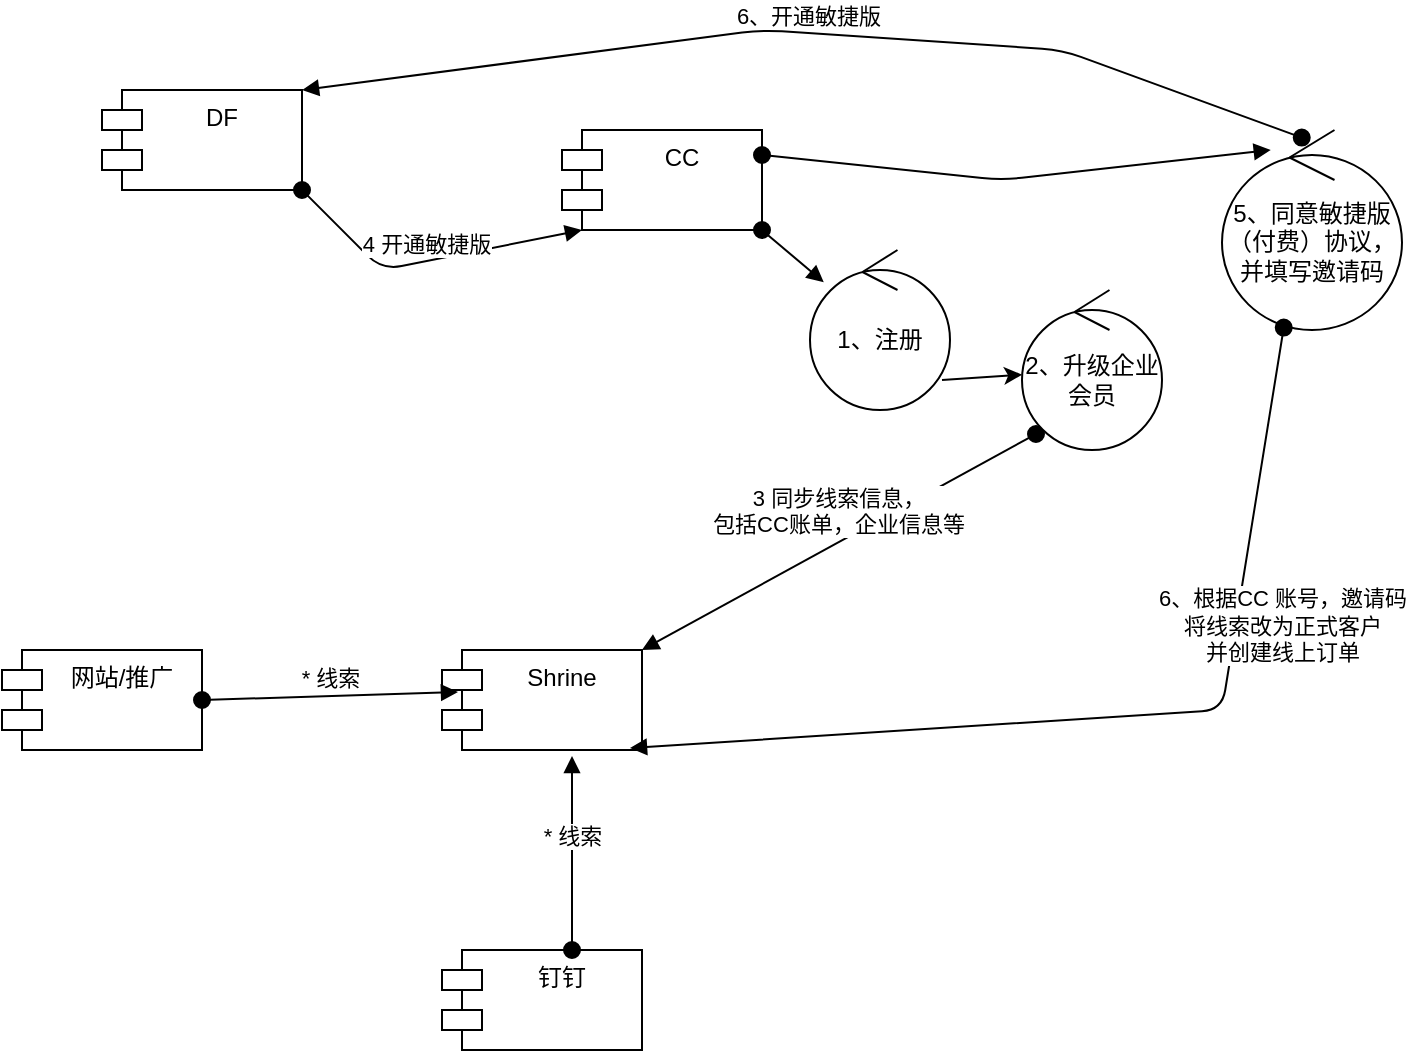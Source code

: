 <mxfile version="14.6.6" type="github" pages="3">
  <diagram id="p26OXxuvKFpikFnFWBYx" name="总体流程">
    <mxGraphModel dx="1166" dy="658" grid="1" gridSize="10" guides="1" tooltips="1" connect="1" arrows="1" fold="1" page="1" pageScale="1" pageWidth="827" pageHeight="1169" math="0" shadow="0">
      <root>
        <mxCell id="0" />
        <mxCell id="1" parent="0" />
        <mxCell id="fn6K2neiFV15tlPslCsQ-2" value="DF" style="shape=module;align=left;spacingLeft=20;align=center;verticalAlign=top;" parent="1" vertex="1">
          <mxGeometry x="60" y="70" width="100" height="50" as="geometry" />
        </mxCell>
        <mxCell id="fn6K2neiFV15tlPslCsQ-3" value="CC" style="shape=module;align=left;spacingLeft=20;align=center;verticalAlign=top;" parent="1" vertex="1">
          <mxGeometry x="290" y="90" width="100" height="50" as="geometry" />
        </mxCell>
        <mxCell id="fn6K2neiFV15tlPslCsQ-4" value="Shrine&#xa;" style="shape=module;align=left;spacingLeft=20;align=center;verticalAlign=top;" parent="1" vertex="1">
          <mxGeometry x="230" y="350" width="100" height="50" as="geometry" />
        </mxCell>
        <mxCell id="fn6K2neiFV15tlPslCsQ-5" value="4 开通敏捷版" style="html=1;verticalAlign=bottom;startArrow=oval;startFill=1;endArrow=block;startSize=8;exitX=1;exitY=1;exitDx=0;exitDy=0;entryX=0;entryY=1;entryDx=10;entryDy=0;entryPerimeter=0;" parent="1" source="fn6K2neiFV15tlPslCsQ-2" target="fn6K2neiFV15tlPslCsQ-3" edge="1">
          <mxGeometry width="60" relative="1" as="geometry">
            <mxPoint x="330" y="290" as="sourcePoint" />
            <mxPoint x="390" y="290" as="targetPoint" />
            <Array as="points">
              <mxPoint x="200" y="160" />
            </Array>
          </mxGeometry>
        </mxCell>
        <mxCell id="fn6K2neiFV15tlPslCsQ-7" value="1、注册" style="ellipse;shape=umlControl;whiteSpace=wrap;html=1;" parent="1" vertex="1">
          <mxGeometry x="414" y="150" width="70" height="80" as="geometry" />
        </mxCell>
        <mxCell id="fn6K2neiFV15tlPslCsQ-8" value="5、同意敏捷版（付费）协议，并填写邀请码" style="ellipse;shape=umlControl;whiteSpace=wrap;html=1;" parent="1" vertex="1">
          <mxGeometry x="620" y="90" width="90" height="100" as="geometry" />
        </mxCell>
        <mxCell id="fn6K2neiFV15tlPslCsQ-9" value="3 同步线索信息，&lt;br&gt;包括CC账单，企业信息等" style="html=1;verticalAlign=bottom;startArrow=oval;startFill=1;endArrow=block;startSize=8;exitX=0.1;exitY=0.9;exitDx=0;exitDy=0;exitPerimeter=0;entryX=1;entryY=0;entryDx=0;entryDy=0;" parent="1" source="M7CvfDQz2JmmA1tjWxYY-1" target="fn6K2neiFV15tlPslCsQ-4" edge="1">
          <mxGeometry width="60" relative="1" as="geometry">
            <mxPoint x="380" y="330" as="sourcePoint" />
            <mxPoint x="440" y="330" as="targetPoint" />
          </mxGeometry>
        </mxCell>
        <mxCell id="fn6K2neiFV15tlPslCsQ-10" value="6、根据CC 账号，邀请码&lt;br&gt;将线索改为正式客户&lt;br&gt;并创建线上订单" style="html=1;verticalAlign=bottom;startArrow=oval;startFill=1;endArrow=block;startSize=8;exitX=0.343;exitY=0.988;exitDx=0;exitDy=0;exitPerimeter=0;entryX=0.94;entryY=0.98;entryDx=0;entryDy=0;entryPerimeter=0;" parent="1" source="fn6K2neiFV15tlPslCsQ-8" target="fn6K2neiFV15tlPslCsQ-4" edge="1">
          <mxGeometry x="-0.31" y="26" width="60" relative="1" as="geometry">
            <mxPoint x="380" y="330" as="sourcePoint" />
            <mxPoint x="440" y="330" as="targetPoint" />
            <Array as="points">
              <mxPoint x="620" y="380" />
            </Array>
            <mxPoint as="offset" />
          </mxGeometry>
        </mxCell>
        <mxCell id="fn6K2neiFV15tlPslCsQ-13" value="" style="html=1;verticalAlign=bottom;startArrow=oval;startFill=1;endArrow=block;startSize=8;exitX=1;exitY=0.25;exitDx=0;exitDy=0;entryX=0.271;entryY=0.1;entryDx=0;entryDy=0;entryPerimeter=0;" parent="1" source="fn6K2neiFV15tlPslCsQ-3" target="fn6K2neiFV15tlPslCsQ-8" edge="1">
          <mxGeometry x="0.176" y="-41" width="60" relative="1" as="geometry">
            <mxPoint x="380" y="330" as="sourcePoint" />
            <mxPoint x="440" y="330" as="targetPoint" />
            <Array as="points">
              <mxPoint x="510" y="115" />
            </Array>
            <mxPoint as="offset" />
          </mxGeometry>
        </mxCell>
        <mxCell id="fn6K2neiFV15tlPslCsQ-19" value="" style="html=1;verticalAlign=bottom;startArrow=oval;startFill=1;endArrow=block;startSize=8;exitX=1;exitY=1;exitDx=0;exitDy=0;" parent="1" source="fn6K2neiFV15tlPslCsQ-3" target="fn6K2neiFV15tlPslCsQ-7" edge="1">
          <mxGeometry width="60" relative="1" as="geometry">
            <mxPoint x="210" y="210" as="sourcePoint" />
            <mxPoint x="270" y="210" as="targetPoint" />
          </mxGeometry>
        </mxCell>
        <mxCell id="fn6K2neiFV15tlPslCsQ-20" value="6、开通敏捷版" style="html=1;verticalAlign=bottom;startArrow=oval;startFill=1;endArrow=block;startSize=8;exitX=0.443;exitY=0.038;exitDx=0;exitDy=0;exitPerimeter=0;entryX=1;entryY=0;entryDx=0;entryDy=0;" parent="1" source="fn6K2neiFV15tlPslCsQ-8" target="fn6K2neiFV15tlPslCsQ-2" edge="1">
          <mxGeometry width="60" relative="1" as="geometry">
            <mxPoint x="380" y="330" as="sourcePoint" />
            <mxPoint x="440" y="330" as="targetPoint" />
            <Array as="points">
              <mxPoint x="540" y="50" />
              <mxPoint x="390" y="40" />
            </Array>
          </mxGeometry>
        </mxCell>
        <mxCell id="YYrukVOZL_YZWq7wN4cl-1" value="钉钉" style="shape=module;align=left;spacingLeft=20;align=center;verticalAlign=top;" parent="1" vertex="1">
          <mxGeometry x="230" y="500" width="100" height="50" as="geometry" />
        </mxCell>
        <mxCell id="YYrukVOZL_YZWq7wN4cl-2" value="* 线索" style="html=1;verticalAlign=bottom;startArrow=oval;startFill=1;endArrow=block;startSize=8;entryX=0.65;entryY=1.06;entryDx=0;entryDy=0;entryPerimeter=0;exitX=0.65;exitY=0;exitDx=0;exitDy=0;exitPerimeter=0;" parent="1" source="YYrukVOZL_YZWq7wN4cl-1" target="fn6K2neiFV15tlPslCsQ-4" edge="1">
          <mxGeometry width="60" relative="1" as="geometry">
            <mxPoint x="250" y="500" as="sourcePoint" />
            <mxPoint x="310" y="500" as="targetPoint" />
          </mxGeometry>
        </mxCell>
        <mxCell id="YYrukVOZL_YZWq7wN4cl-3" value="网站/推广" style="shape=module;align=left;spacingLeft=20;align=center;verticalAlign=top;" parent="1" vertex="1">
          <mxGeometry x="10" y="350" width="100" height="50" as="geometry" />
        </mxCell>
        <mxCell id="YYrukVOZL_YZWq7wN4cl-4" value="* 线索" style="html=1;verticalAlign=bottom;startArrow=oval;startFill=1;endArrow=block;startSize=8;entryX=0.08;entryY=0.42;entryDx=0;entryDy=0;entryPerimeter=0;exitX=1;exitY=0.5;exitDx=0;exitDy=0;" parent="1" source="YYrukVOZL_YZWq7wN4cl-3" target="fn6K2neiFV15tlPslCsQ-4" edge="1">
          <mxGeometry width="60" relative="1" as="geometry">
            <mxPoint x="120" y="370" as="sourcePoint" />
            <mxPoint x="180" y="370" as="targetPoint" />
          </mxGeometry>
        </mxCell>
        <mxCell id="M7CvfDQz2JmmA1tjWxYY-1" value="2、升级企业&lt;br&gt;会员" style="ellipse;shape=umlControl;whiteSpace=wrap;html=1;" parent="1" vertex="1">
          <mxGeometry x="520" y="170" width="70" height="80" as="geometry" />
        </mxCell>
        <mxCell id="M7CvfDQz2JmmA1tjWxYY-2" value="" style="endArrow=classic;html=1;" parent="1" target="M7CvfDQz2JmmA1tjWxYY-1" edge="1">
          <mxGeometry width="50" height="50" relative="1" as="geometry">
            <mxPoint x="480" y="215" as="sourcePoint" />
            <mxPoint x="530" y="165" as="targetPoint" />
          </mxGeometry>
        </mxCell>
      </root>
    </mxGraphModel>
  </diagram>
  <diagram id="7W4tZX0c8EKojsXoZwvv" name="CC敏捷版协议同步Shrine流程">
    <mxGraphModel dx="1166" dy="658" grid="1" gridSize="10" guides="1" tooltips="1" connect="1" arrows="1" fold="1" page="1" pageScale="1" pageWidth="827" pageHeight="1169" math="0" shadow="0">
      <root>
        <mxCell id="7IonkL6gLyRd44jJAMne-0" />
        <mxCell id="7IonkL6gLyRd44jJAMne-1" parent="7IonkL6gLyRd44jJAMne-0" />
        <mxCell id="7IonkL6gLyRd44jJAMne-18" value="" style="edgeStyle=orthogonalEdgeStyle;rounded=0;orthogonalLoop=1;jettySize=auto;html=1;" parent="7IonkL6gLyRd44jJAMne-1" source="7IonkL6gLyRd44jJAMne-2" target="7IonkL6gLyRd44jJAMne-3" edge="1">
          <mxGeometry relative="1" as="geometry" />
        </mxCell>
        <mxCell id="7IonkL6gLyRd44jJAMne-2" value="" style="verticalLabelPosition=bottom;verticalAlign=top;html=1;shape=hexagon;perimeter=hexagonPerimeter2;arcSize=6;size=0.27;" parent="7IonkL6gLyRd44jJAMne-1" vertex="1">
          <mxGeometry x="117.5" y="70" width="65" height="40" as="geometry" />
        </mxCell>
        <mxCell id="7IonkL6gLyRd44jJAMne-19" value="" style="edgeStyle=orthogonalEdgeStyle;rounded=0;orthogonalLoop=1;jettySize=auto;html=1;" parent="7IonkL6gLyRd44jJAMne-1" source="7IonkL6gLyRd44jJAMne-3" target="7IonkL6gLyRd44jJAMne-4" edge="1">
          <mxGeometry relative="1" as="geometry" />
        </mxCell>
        <mxCell id="7IonkL6gLyRd44jJAMne-3" value="根据CC账号&lt;br&gt;查找客户" style="rounded=1;whiteSpace=wrap;html=1;absoluteArcSize=1;arcSize=14;strokeWidth=2;" parent="7IonkL6gLyRd44jJAMne-1" vertex="1">
          <mxGeometry x="95" y="150" width="110" height="50" as="geometry" />
        </mxCell>
        <mxCell id="7IonkL6gLyRd44jJAMne-20" value="" style="edgeStyle=orthogonalEdgeStyle;rounded=0;orthogonalLoop=1;jettySize=auto;html=1;" parent="7IonkL6gLyRd44jJAMne-1" source="7IonkL6gLyRd44jJAMne-4" target="7IonkL6gLyRd44jJAMne-9" edge="1">
          <mxGeometry relative="1" as="geometry" />
        </mxCell>
        <mxCell id="7IonkL6gLyRd44jJAMne-24" value="否" style="edgeLabel;html=1;align=center;verticalAlign=middle;resizable=0;points=[];" parent="7IonkL6gLyRd44jJAMne-20" vertex="1" connectable="0">
          <mxGeometry x="-0.022" relative="1" as="geometry">
            <mxPoint as="offset" />
          </mxGeometry>
        </mxCell>
        <mxCell id="7IonkL6gLyRd44jJAMne-22" value="" style="edgeStyle=orthogonalEdgeStyle;rounded=0;orthogonalLoop=1;jettySize=auto;html=1;entryX=0;entryY=0.5;entryDx=0;entryDy=0;" parent="7IonkL6gLyRd44jJAMne-1" source="7IonkL6gLyRd44jJAMne-4" target="7IonkL6gLyRd44jJAMne-13" edge="1">
          <mxGeometry relative="1" as="geometry">
            <mxPoint x="295" y="255" as="targetPoint" />
          </mxGeometry>
        </mxCell>
        <mxCell id="7IonkL6gLyRd44jJAMne-23" value="是" style="edgeLabel;html=1;align=center;verticalAlign=middle;resizable=0;points=[];" parent="7IonkL6gLyRd44jJAMne-22" vertex="1" connectable="0">
          <mxGeometry x="-0.25" relative="1" as="geometry">
            <mxPoint as="offset" />
          </mxGeometry>
        </mxCell>
        <mxCell id="7IonkL6gLyRd44jJAMne-4" value="正式客户是否存在" style="strokeWidth=2;html=1;shape=mxgraph.flowchart.decision;whiteSpace=wrap;" parent="7IonkL6gLyRd44jJAMne-1" vertex="1">
          <mxGeometry x="85" y="230" width="130" height="70" as="geometry" />
        </mxCell>
        <mxCell id="7IonkL6gLyRd44jJAMne-5" style="edgeStyle=orthogonalEdgeStyle;rounded=0;orthogonalLoop=1;jettySize=auto;html=1;exitX=0.5;exitY=1;exitDx=0;exitDy=0;" parent="7IonkL6gLyRd44jJAMne-1" source="7IonkL6gLyRd44jJAMne-3" target="7IonkL6gLyRd44jJAMne-3" edge="1">
          <mxGeometry relative="1" as="geometry" />
        </mxCell>
        <mxCell id="7IonkL6gLyRd44jJAMne-29" value="" style="edgeStyle=orthogonalEdgeStyle;rounded=0;orthogonalLoop=1;jettySize=auto;html=1;" parent="7IonkL6gLyRd44jJAMne-1" source="7IonkL6gLyRd44jJAMne-6" target="7IonkL6gLyRd44jJAMne-17" edge="1">
          <mxGeometry relative="1" as="geometry" />
        </mxCell>
        <mxCell id="7IonkL6gLyRd44jJAMne-33" value="否" style="edgeLabel;html=1;align=center;verticalAlign=middle;resizable=0;points=[];" parent="7IonkL6gLyRd44jJAMne-29" vertex="1" connectable="0">
          <mxGeometry x="-0.2" y="-2" relative="1" as="geometry">
            <mxPoint as="offset" />
          </mxGeometry>
        </mxCell>
        <mxCell id="7IonkL6gLyRd44jJAMne-30" style="edgeStyle=orthogonalEdgeStyle;rounded=0;orthogonalLoop=1;jettySize=auto;html=1;entryX=0;entryY=0.5;entryDx=0;entryDy=0;exitX=0.5;exitY=1;exitDx=0;exitDy=0;exitPerimeter=0;" parent="7IonkL6gLyRd44jJAMne-1" source="7IonkL6gLyRd44jJAMne-6" target="7IonkL6gLyRd44jJAMne-16" edge="1">
          <mxGeometry relative="1" as="geometry" />
        </mxCell>
        <mxCell id="7IonkL6gLyRd44jJAMne-34" value="是" style="edgeLabel;html=1;align=center;verticalAlign=middle;resizable=0;points=[];" parent="7IonkL6gLyRd44jJAMne-30" vertex="1" connectable="0">
          <mxGeometry x="-0.03" y="4" relative="1" as="geometry">
            <mxPoint as="offset" />
          </mxGeometry>
        </mxCell>
        <mxCell id="7IonkL6gLyRd44jJAMne-6" value="是否存在正式客户" style="strokeWidth=2;html=1;shape=mxgraph.flowchart.decision;whiteSpace=wrap;" parent="7IonkL6gLyRd44jJAMne-1" vertex="1">
          <mxGeometry x="85" y="585" width="130" height="70" as="geometry" />
        </mxCell>
        <mxCell id="7IonkL6gLyRd44jJAMne-25" value="" style="edgeStyle=orthogonalEdgeStyle;rounded=0;orthogonalLoop=1;jettySize=auto;html=1;" parent="7IonkL6gLyRd44jJAMne-1" source="7IonkL6gLyRd44jJAMne-9" target="7IonkL6gLyRd44jJAMne-10" edge="1">
          <mxGeometry relative="1" as="geometry" />
        </mxCell>
        <mxCell id="7IonkL6gLyRd44jJAMne-9" value="根据CC账号&lt;br&gt;查找线索" style="rounded=1;whiteSpace=wrap;html=1;absoluteArcSize=1;arcSize=14;strokeWidth=2;" parent="7IonkL6gLyRd44jJAMne-1" vertex="1">
          <mxGeometry x="95" y="340" width="110" height="50" as="geometry" />
        </mxCell>
        <mxCell id="7IonkL6gLyRd44jJAMne-26" value="" style="edgeStyle=orthogonalEdgeStyle;rounded=0;orthogonalLoop=1;jettySize=auto;html=1;" parent="7IonkL6gLyRd44jJAMne-1" source="7IonkL6gLyRd44jJAMne-10" target="7IonkL6gLyRd44jJAMne-15" edge="1">
          <mxGeometry relative="1" as="geometry" />
        </mxCell>
        <mxCell id="7IonkL6gLyRd44jJAMne-10" value="将线索变为&lt;br&gt;CC付费客户" style="rounded=1;whiteSpace=wrap;html=1;absoluteArcSize=1;arcSize=14;strokeWidth=2;" parent="7IonkL6gLyRd44jJAMne-1" vertex="1">
          <mxGeometry x="95" y="420" width="110" height="50" as="geometry" />
        </mxCell>
        <mxCell id="7IonkL6gLyRd44jJAMne-38" value="" style="edgeStyle=orthogonalEdgeStyle;rounded=0;orthogonalLoop=1;jettySize=auto;html=1;" parent="7IonkL6gLyRd44jJAMne-1" source="7IonkL6gLyRd44jJAMne-11" target="7IonkL6gLyRd44jJAMne-37" edge="1">
          <mxGeometry relative="1" as="geometry" />
        </mxCell>
        <mxCell id="7IonkL6gLyRd44jJAMne-11" value="创建正式客户等&lt;br&gt;CC线上合同订单" style="rounded=1;whiteSpace=wrap;html=1;absoluteArcSize=1;arcSize=14;strokeWidth=2;" parent="7IonkL6gLyRd44jJAMne-1" vertex="1">
          <mxGeometry x="480" y="240" width="110" height="50" as="geometry" />
        </mxCell>
        <mxCell id="7IonkL6gLyRd44jJAMne-36" value="" style="edgeStyle=orthogonalEdgeStyle;rounded=0;orthogonalLoop=1;jettySize=auto;html=1;" parent="7IonkL6gLyRd44jJAMne-1" source="7IonkL6gLyRd44jJAMne-13" target="7IonkL6gLyRd44jJAMne-11" edge="1">
          <mxGeometry relative="1" as="geometry" />
        </mxCell>
        <mxCell id="7IonkL6gLyRd44jJAMne-13" value="根据邀请码建立合作伙伴关系" style="rounded=1;whiteSpace=wrap;html=1;absoluteArcSize=1;arcSize=14;strokeWidth=2;" parent="7IonkL6gLyRd44jJAMne-1" vertex="1">
          <mxGeometry x="330" y="240" width="110" height="50" as="geometry" />
        </mxCell>
        <mxCell id="7IonkL6gLyRd44jJAMne-27" value="" style="edgeStyle=orthogonalEdgeStyle;rounded=0;orthogonalLoop=1;jettySize=auto;html=1;" parent="7IonkL6gLyRd44jJAMne-1" source="7IonkL6gLyRd44jJAMne-15" target="7IonkL6gLyRd44jJAMne-6" edge="1">
          <mxGeometry relative="1" as="geometry" />
        </mxCell>
        <mxCell id="7IonkL6gLyRd44jJAMne-15" value="审核" style="rounded=1;whiteSpace=wrap;html=1;absoluteArcSize=1;arcSize=14;strokeWidth=2;" parent="7IonkL6gLyRd44jJAMne-1" vertex="1">
          <mxGeometry x="95" y="500" width="110" height="50" as="geometry" />
        </mxCell>
        <mxCell id="7IonkL6gLyRd44jJAMne-35" style="edgeStyle=orthogonalEdgeStyle;rounded=0;orthogonalLoop=1;jettySize=auto;html=1;" parent="7IonkL6gLyRd44jJAMne-1" source="7IonkL6gLyRd44jJAMne-16" edge="1">
          <mxGeometry relative="1" as="geometry">
            <mxPoint x="430" y="290" as="targetPoint" />
            <Array as="points">
              <mxPoint x="430" y="705" />
            </Array>
          </mxGeometry>
        </mxCell>
        <mxCell id="7IonkL6gLyRd44jJAMne-16" value="合并CC付费客户与正式客户" style="rounded=1;whiteSpace=wrap;html=1;absoluteArcSize=1;arcSize=14;strokeWidth=2;" parent="7IonkL6gLyRd44jJAMne-1" vertex="1">
          <mxGeometry x="240" y="680" width="110" height="50" as="geometry" />
        </mxCell>
        <mxCell id="7IonkL6gLyRd44jJAMne-31" style="edgeStyle=orthogonalEdgeStyle;rounded=0;orthogonalLoop=1;jettySize=auto;html=1;entryX=0.082;entryY=1.02;entryDx=0;entryDy=0;entryPerimeter=0;" parent="7IonkL6gLyRd44jJAMne-1" source="7IonkL6gLyRd44jJAMne-17" target="7IonkL6gLyRd44jJAMne-13" edge="1">
          <mxGeometry relative="1" as="geometry">
            <mxPoint x="330" y="300" as="targetPoint" />
            <Array as="points">
              <mxPoint x="339" y="440" />
              <mxPoint x="339" y="440" />
            </Array>
          </mxGeometry>
        </mxCell>
        <mxCell id="7IonkL6gLyRd44jJAMne-17" value="将CC付费客户转为正式客户" style="rounded=1;whiteSpace=wrap;html=1;absoluteArcSize=1;arcSize=14;strokeWidth=2;" parent="7IonkL6gLyRd44jJAMne-1" vertex="1">
          <mxGeometry x="270" y="595" width="110" height="50" as="geometry" />
        </mxCell>
        <mxCell id="7IonkL6gLyRd44jJAMne-37" value="结束" style="strokeWidth=2;html=1;shape=mxgraph.flowchart.terminator;whiteSpace=wrap;" parent="7IonkL6gLyRd44jJAMne-1" vertex="1">
          <mxGeometry x="485" y="350" width="100" height="60" as="geometry" />
        </mxCell>
      </root>
    </mxGraphModel>
  </diagram>
  <diagram id="s2eAI-McfAKOSvNf37Uh" name="Page-3">
    <mxGraphModel dx="1166" dy="601" grid="1" gridSize="10" guides="1" tooltips="1" connect="1" arrows="1" fold="1" page="1" pageScale="1" pageWidth="827" pageHeight="1169" math="0" shadow="0">
      <root>
        <mxCell id="eS4F7z9ObR8BAr5QqwDx-0" />
        <mxCell id="eS4F7z9ObR8BAr5QqwDx-1" parent="eS4F7z9ObR8BAr5QqwDx-0" />
        <mxCell id="lc_Z10Xr1gztLmnMa_MX-0" value="OA" style="html=1;" vertex="1" parent="eS4F7z9ObR8BAr5QqwDx-1">
          <mxGeometry x="160" y="220" width="110" height="50" as="geometry" />
        </mxCell>
        <mxCell id="lc_Z10Xr1gztLmnMa_MX-1" value="Shrine" style="html=1;" vertex="1" parent="eS4F7z9ObR8BAr5QqwDx-1">
          <mxGeometry x="320" y="220" width="110" height="50" as="geometry" />
        </mxCell>
        <mxCell id="lc_Z10Xr1gztLmnMa_MX-2" value="Cloudcare" style="html=1;" vertex="1" parent="eS4F7z9ObR8BAr5QqwDx-1">
          <mxGeometry x="500" y="220" width="110" height="50" as="geometry" />
        </mxCell>
        <mxCell id="lc_Z10Xr1gztLmnMa_MX-3" value="Dataflux" style="html=1;" vertex="1" parent="eS4F7z9ObR8BAr5QqwDx-1">
          <mxGeometry x="650" y="220" width="110" height="50" as="geometry" />
        </mxCell>
        <mxCell id="lc_Z10Xr1gztLmnMa_MX-4" value="客户" style="shape=umlActor;verticalLabelPosition=bottom;verticalAlign=top;html=1;" vertex="1" parent="eS4F7z9ObR8BAr5QqwDx-1">
          <mxGeometry x="650" y="420" width="30" height="60" as="geometry" />
        </mxCell>
        <mxCell id="lc_Z10Xr1gztLmnMa_MX-7" value="公司员工" style="shape=umlActor;verticalLabelPosition=bottom;verticalAlign=top;html=1;" vertex="1" parent="eS4F7z9ObR8BAr5QqwDx-1">
          <mxGeometry x="250" y="380" width="30" height="60" as="geometry" />
        </mxCell>
        <mxCell id="lc_Z10Xr1gztLmnMa_MX-10" value="财务系统" style="html=1;" vertex="1" parent="eS4F7z9ObR8BAr5QqwDx-1">
          <mxGeometry x="10" y="220" width="110" height="50" as="geometry" />
        </mxCell>
        <mxCell id="lc_Z10Xr1gztLmnMa_MX-11" value="财务" style="shape=umlActor;verticalLabelPosition=bottom;verticalAlign=top;html=1;" vertex="1" parent="eS4F7z9ObR8BAr5QqwDx-1">
          <mxGeometry x="170" y="540" width="30" height="60" as="geometry" />
        </mxCell>
        <mxCell id="lc_Z10Xr1gztLmnMa_MX-12" value="业务" style="shape=umlActor;verticalLabelPosition=bottom;verticalAlign=top;html=1;" vertex="1" parent="eS4F7z9ObR8BAr5QqwDx-1">
          <mxGeometry x="250" y="540" width="30" height="60" as="geometry" />
        </mxCell>
        <mxCell id="lc_Z10Xr1gztLmnMa_MX-18" value="管理人员" style="shape=umlActor;verticalLabelPosition=bottom;verticalAlign=top;html=1;" vertex="1" parent="eS4F7z9ObR8BAr5QqwDx-1">
          <mxGeometry x="330" y="540" width="30" height="60" as="geometry" />
        </mxCell>
        <mxCell id="lc_Z10Xr1gztLmnMa_MX-23" value="" style="endArrow=block;dashed=1;endFill=0;endSize=12;html=1;" edge="1" parent="eS4F7z9ObR8BAr5QqwDx-1">
          <mxGeometry width="160" relative="1" as="geometry">
            <mxPoint x="200" y="530" as="sourcePoint" />
            <mxPoint x="240" y="460" as="targetPoint" />
          </mxGeometry>
        </mxCell>
        <mxCell id="lc_Z10Xr1gztLmnMa_MX-24" value="" style="endArrow=block;dashed=1;endFill=0;endSize=12;html=1;exitX=0.5;exitY=0;exitDx=0;exitDy=0;exitPerimeter=0;" edge="1" parent="eS4F7z9ObR8BAr5QqwDx-1" source="lc_Z10Xr1gztLmnMa_MX-12">
          <mxGeometry width="160" relative="1" as="geometry">
            <mxPoint x="270" y="580" as="sourcePoint" />
            <mxPoint x="260" y="460" as="targetPoint" />
          </mxGeometry>
        </mxCell>
        <mxCell id="lc_Z10Xr1gztLmnMa_MX-25" value="" style="endArrow=block;dashed=1;endFill=0;endSize=12;html=1;exitX=0.5;exitY=0;exitDx=0;exitDy=0;exitPerimeter=0;" edge="1" parent="eS4F7z9ObR8BAr5QqwDx-1" source="lc_Z10Xr1gztLmnMa_MX-18">
          <mxGeometry width="160" relative="1" as="geometry">
            <mxPoint x="260" y="600" as="sourcePoint" />
            <mxPoint x="280" y="460" as="targetPoint" />
          </mxGeometry>
        </mxCell>
        <mxCell id="lc_Z10Xr1gztLmnMa_MX-27" value="Use" style="endArrow=open;endSize=12;dashed=1;html=1;exitX=0.5;exitY=0;exitDx=0;exitDy=0;exitPerimeter=0;entryX=0.5;entryY=1;entryDx=0;entryDy=0;" edge="1" parent="eS4F7z9ObR8BAr5QqwDx-1" source="lc_Z10Xr1gztLmnMa_MX-4" target="lc_Z10Xr1gztLmnMa_MX-2">
          <mxGeometry width="160" relative="1" as="geometry">
            <mxPoint x="330" y="450" as="sourcePoint" />
            <mxPoint x="540" y="200" as="targetPoint" />
          </mxGeometry>
        </mxCell>
        <mxCell id="lc_Z10Xr1gztLmnMa_MX-28" value="Use" style="endArrow=open;endSize=12;dashed=1;html=1;exitX=0.75;exitY=0.1;exitDx=0;exitDy=0;exitPerimeter=0;entryX=0.5;entryY=1;entryDx=0;entryDy=0;" edge="1" parent="eS4F7z9ObR8BAr5QqwDx-1" source="lc_Z10Xr1gztLmnMa_MX-7" target="lc_Z10Xr1gztLmnMa_MX-1">
          <mxGeometry width="160" relative="1" as="geometry">
            <mxPoint x="475" y="420" as="sourcePoint" />
            <mxPoint x="550" y="210" as="targetPoint" />
          </mxGeometry>
        </mxCell>
        <mxCell id="lc_Z10Xr1gztLmnMa_MX-29" value="Use" style="endArrow=open;endSize=12;dashed=1;html=1;exitX=0.75;exitY=0.1;exitDx=0;exitDy=0;exitPerimeter=0;entryX=0.25;entryY=1;entryDx=0;entryDy=0;" edge="1" parent="eS4F7z9ObR8BAr5QqwDx-1" source="lc_Z10Xr1gztLmnMa_MX-4" target="lc_Z10Xr1gztLmnMa_MX-3">
          <mxGeometry width="160" relative="1" as="geometry">
            <mxPoint x="485" y="430" as="sourcePoint" />
            <mxPoint x="560" y="220" as="targetPoint" />
          </mxGeometry>
        </mxCell>
        <mxCell id="lc_Z10Xr1gztLmnMa_MX-30" value="Use" style="endArrow=open;endSize=12;dashed=1;html=1;exitX=0.3;exitY=-0.017;exitDx=0;exitDy=0;exitPerimeter=0;" edge="1" parent="eS4F7z9ObR8BAr5QqwDx-1" source="lc_Z10Xr1gztLmnMa_MX-7" target="lc_Z10Xr1gztLmnMa_MX-0">
          <mxGeometry width="160" relative="1" as="geometry">
            <mxPoint x="262.5" y="446" as="sourcePoint" />
            <mxPoint x="365" y="210" as="targetPoint" />
          </mxGeometry>
        </mxCell>
        <mxCell id="lc_Z10Xr1gztLmnMa_MX-31" value="Use" style="endArrow=open;endSize=12;dashed=1;html=1;entryX=0.75;entryY=1;entryDx=0;entryDy=0;" edge="1" parent="eS4F7z9ObR8BAr5QqwDx-1" target="lc_Z10Xr1gztLmnMa_MX-10">
          <mxGeometry width="160" relative="1" as="geometry">
            <mxPoint x="180" y="530" as="sourcePoint" />
            <mxPoint x="164.253" y="210" as="targetPoint" />
          </mxGeometry>
        </mxCell>
        <mxCell id="lc_Z10Xr1gztLmnMa_MX-34" value="" style="endArrow=block;startArrow=block;endFill=1;startFill=1;html=1;exitX=1;exitY=0.5;exitDx=0;exitDy=0;entryX=0;entryY=0.5;entryDx=0;entryDy=0;" edge="1" parent="eS4F7z9ObR8BAr5QqwDx-1" source="lc_Z10Xr1gztLmnMa_MX-1" target="lc_Z10Xr1gztLmnMa_MX-2">
          <mxGeometry width="160" relative="1" as="geometry">
            <mxPoint x="330" y="320" as="sourcePoint" />
            <mxPoint x="490" y="320" as="targetPoint" />
          </mxGeometry>
        </mxCell>
        <mxCell id="lc_Z10Xr1gztLmnMa_MX-35" value="" style="endArrow=open;endFill=1;endSize=12;html=1;exitX=1;exitY=0.5;exitDx=0;exitDy=0;" edge="1" parent="eS4F7z9ObR8BAr5QqwDx-1" source="lc_Z10Xr1gztLmnMa_MX-0" target="lc_Z10Xr1gztLmnMa_MX-1">
          <mxGeometry width="160" relative="1" as="geometry">
            <mxPoint x="330" y="320" as="sourcePoint" />
            <mxPoint x="490" y="320" as="targetPoint" />
          </mxGeometry>
        </mxCell>
        <mxCell id="lc_Z10Xr1gztLmnMa_MX-36" value="" style="endArrow=open;endFill=1;endSize=12;html=1;exitX=0.5;exitY=0;exitDx=0;exitDy=0;entryX=0.564;entryY=-0.06;entryDx=0;entryDy=0;entryPerimeter=0;" edge="1" parent="eS4F7z9ObR8BAr5QqwDx-1" source="lc_Z10Xr1gztLmnMa_MX-10" target="lc_Z10Xr1gztLmnMa_MX-1">
          <mxGeometry width="160" relative="1" as="geometry">
            <mxPoint x="330" y="320" as="sourcePoint" />
            <mxPoint x="490" y="320" as="targetPoint" />
            <Array as="points">
              <mxPoint x="65" y="140" />
            </Array>
          </mxGeometry>
        </mxCell>
        <mxCell id="lc_Z10Xr1gztLmnMa_MX-37" value="" style="endArrow=open;endFill=1;endSize=12;html=1;exitX=0;exitY=0.5;exitDx=0;exitDy=0;" edge="1" parent="eS4F7z9ObR8BAr5QqwDx-1" source="lc_Z10Xr1gztLmnMa_MX-3" target="lc_Z10Xr1gztLmnMa_MX-2">
          <mxGeometry width="160" relative="1" as="geometry">
            <mxPoint x="330" y="320" as="sourcePoint" />
            <mxPoint x="490" y="320" as="targetPoint" />
          </mxGeometry>
        </mxCell>
      </root>
    </mxGraphModel>
  </diagram>
</mxfile>
